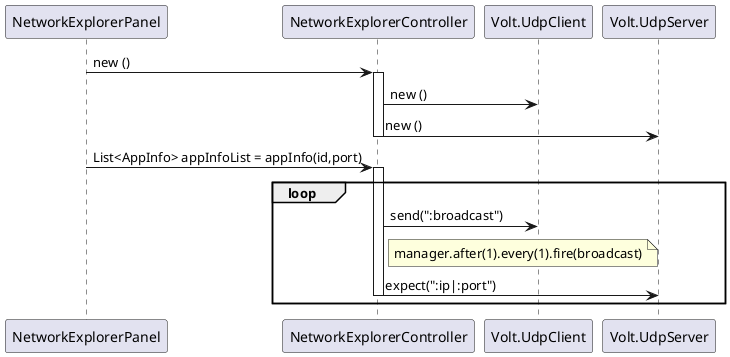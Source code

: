 @startuml doc-files/networkExplorer_send.png

NetworkExplorerPanel->NetworkExplorerController: new ()

activate NetworkExplorerController
NetworkExplorerController->Volt.UdpClient: new ()
NetworkExplorerController->Volt.UdpServer: new ()
deactivate NetworkExplorerController

NetworkExplorerPanel->NetworkExplorerController: List<AppInfo> appInfoList = appInfo(id,port)

loop
activate NetworkExplorerController
NetworkExplorerController->Volt.UdpClient: send(":broadcast")
note right of NetworkExplorerController: manager.after(1).every(1).fire(broadcast)
NetworkExplorerController->Volt.UdpServer: expect(":ip|:port")
deactivate NetworkExplorerController
end

@enduml
